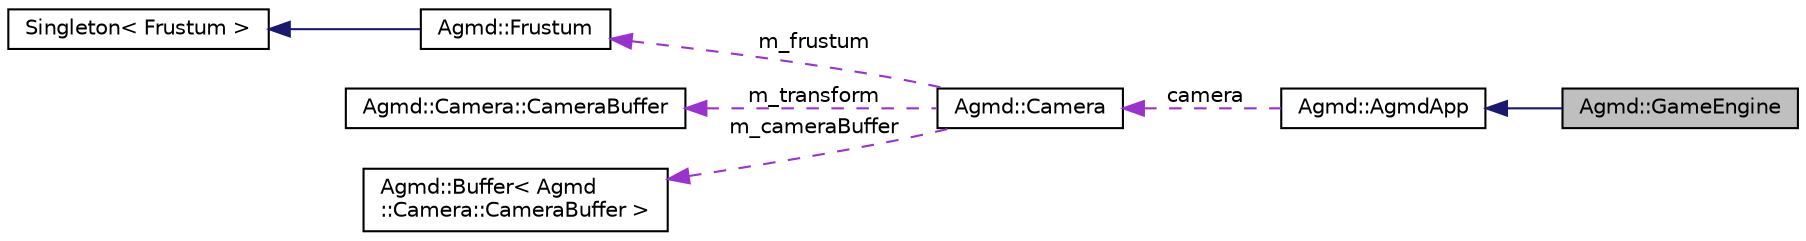 digraph "Agmd::GameEngine"
{
  edge [fontname="Helvetica",fontsize="10",labelfontname="Helvetica",labelfontsize="10"];
  node [fontname="Helvetica",fontsize="10",shape=record];
  rankdir="LR";
  Node1 [label="Agmd::GameEngine",height=0.2,width=0.4,color="black", fillcolor="grey75", style="filled" fontcolor="black"];
  Node2 -> Node1 [dir="back",color="midnightblue",fontsize="10",style="solid",fontname="Helvetica"];
  Node2 [label="Agmd::AgmdApp",height=0.2,width=0.4,color="black", fillcolor="white", style="filled",URL="$class_agmd_1_1_agmd_app.html"];
  Node3 -> Node2 [dir="back",color="darkorchid3",fontsize="10",style="dashed",label=" camera" ,fontname="Helvetica"];
  Node3 [label="Agmd::Camera",height=0.2,width=0.4,color="black", fillcolor="white", style="filled",URL="$class_agmd_1_1_camera.html"];
  Node4 -> Node3 [dir="back",color="darkorchid3",fontsize="10",style="dashed",label=" m_frustum" ,fontname="Helvetica"];
  Node4 [label="Agmd::Frustum",height=0.2,width=0.4,color="black", fillcolor="white", style="filled",URL="$class_agmd_1_1_frustum.html"];
  Node5 -> Node4 [dir="back",color="midnightblue",fontsize="10",style="solid",fontname="Helvetica"];
  Node5 [label="Singleton\< Frustum \>",height=0.2,width=0.4,color="black", fillcolor="white", style="filled",URL="$class_singleton.html"];
  Node6 -> Node3 [dir="back",color="darkorchid3",fontsize="10",style="dashed",label=" m_transform" ,fontname="Helvetica"];
  Node6 [label="Agmd::Camera::CameraBuffer",height=0.2,width=0.4,color="black", fillcolor="white", style="filled",URL="$struct_agmd_1_1_camera_1_1_camera_buffer.html"];
  Node7 -> Node3 [dir="back",color="darkorchid3",fontsize="10",style="dashed",label=" m_cameraBuffer" ,fontname="Helvetica"];
  Node7 [label="Agmd::Buffer\< Agmd\l::Camera::CameraBuffer \>",height=0.2,width=0.4,color="black", fillcolor="white", style="filled",URL="$class_agmd_1_1_buffer.html"];
}
